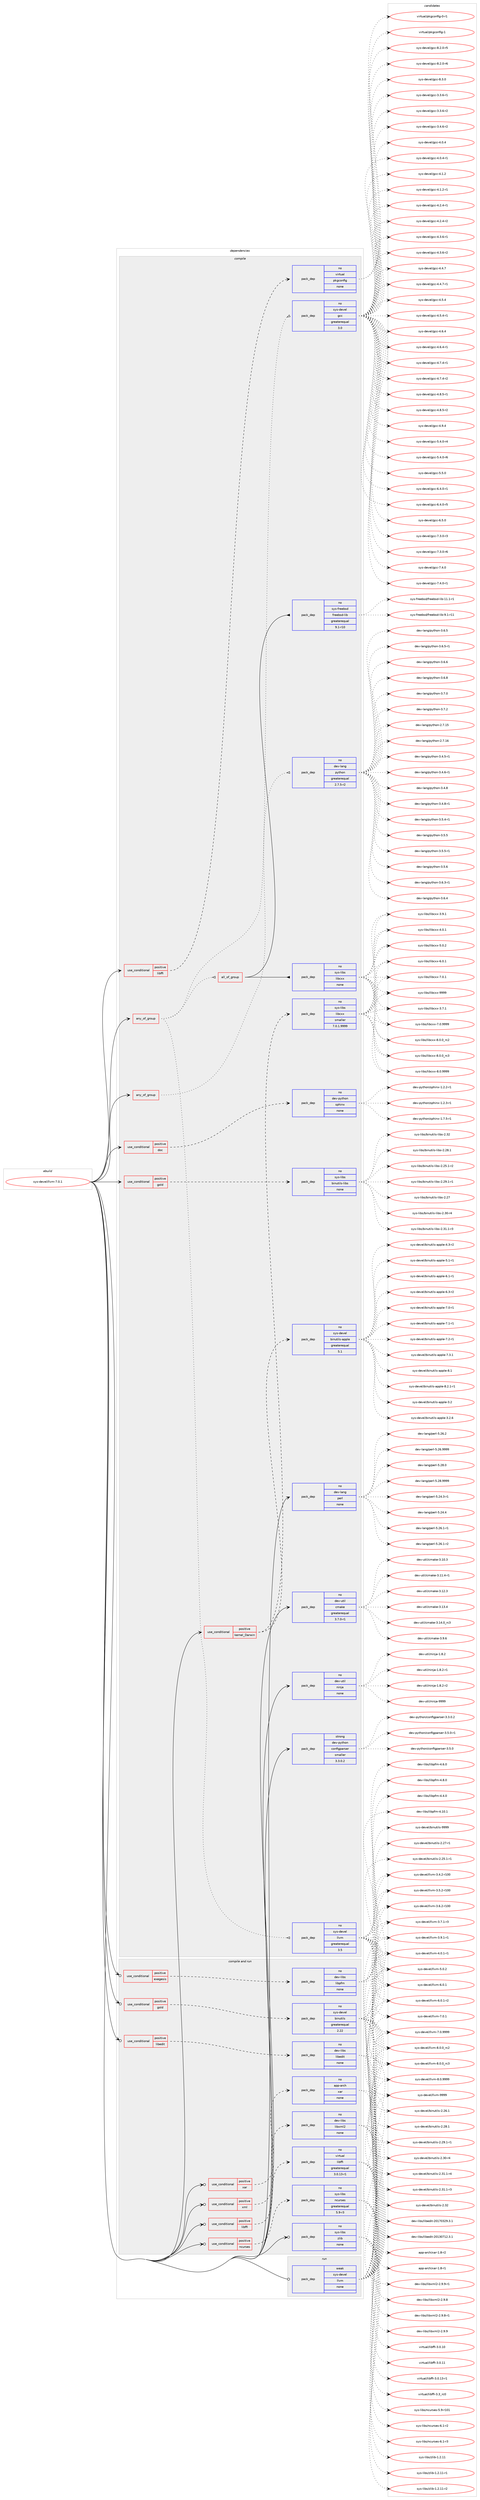 digraph prolog {

# *************
# Graph options
# *************

newrank=true;
concentrate=true;
compound=true;
graph [rankdir=LR,fontname=Helvetica,fontsize=10,ranksep=1.5];#, ranksep=2.5, nodesep=0.2];
edge  [arrowhead=vee];
node  [fontname=Helvetica,fontsize=10];

# **********
# The ebuild
# **********

subgraph cluster_leftcol {
color=gray;
rank=same;
label=<<i>ebuild</i>>;
id [label="sys-devel/llvm-7.0.1", color=red, width=4, href="../sys-devel/llvm-7.0.1.svg"];
}

# ****************
# The dependencies
# ****************

subgraph cluster_midcol {
color=gray;
label=<<i>dependencies</i>>;
subgraph cluster_compile {
fillcolor="#eeeeee";
style=filled;
label=<<i>compile</i>>;
subgraph any27460 {
dependency1729728 [label=<<TABLE BORDER="0" CELLBORDER="1" CELLSPACING="0" CELLPADDING="4"><TR><TD CELLPADDING="10">any_of_group</TD></TR></TABLE>>, shape=none, color=red];subgraph pack1241286 {
dependency1729729 [label=<<TABLE BORDER="0" CELLBORDER="1" CELLSPACING="0" CELLPADDING="4" WIDTH="220"><TR><TD ROWSPAN="6" CELLPADDING="30">pack_dep</TD></TR><TR><TD WIDTH="110">no</TD></TR><TR><TD>dev-lang</TD></TR><TR><TD>python</TD></TR><TR><TD>greaterequal</TD></TR><TR><TD>2.7.5-r2</TD></TR></TABLE>>, shape=none, color=blue];
}
dependency1729728:e -> dependency1729729:w [weight=20,style="dotted",arrowhead="oinv"];
}
id:e -> dependency1729728:w [weight=20,style="solid",arrowhead="vee"];
subgraph any27461 {
dependency1729730 [label=<<TABLE BORDER="0" CELLBORDER="1" CELLSPACING="0" CELLPADDING="4"><TR><TD CELLPADDING="10">any_of_group</TD></TR></TABLE>>, shape=none, color=red];subgraph pack1241287 {
dependency1729731 [label=<<TABLE BORDER="0" CELLBORDER="1" CELLSPACING="0" CELLPADDING="4" WIDTH="220"><TR><TD ROWSPAN="6" CELLPADDING="30">pack_dep</TD></TR><TR><TD WIDTH="110">no</TD></TR><TR><TD>sys-devel</TD></TR><TR><TD>gcc</TD></TR><TR><TD>greaterequal</TD></TR><TR><TD>3.0</TD></TR></TABLE>>, shape=none, color=blue];
}
dependency1729730:e -> dependency1729731:w [weight=20,style="dotted",arrowhead="oinv"];
subgraph pack1241288 {
dependency1729732 [label=<<TABLE BORDER="0" CELLBORDER="1" CELLSPACING="0" CELLPADDING="4" WIDTH="220"><TR><TD ROWSPAN="6" CELLPADDING="30">pack_dep</TD></TR><TR><TD WIDTH="110">no</TD></TR><TR><TD>sys-devel</TD></TR><TR><TD>llvm</TD></TR><TR><TD>greaterequal</TD></TR><TR><TD>3.5</TD></TR></TABLE>>, shape=none, color=blue];
}
dependency1729730:e -> dependency1729732:w [weight=20,style="dotted",arrowhead="oinv"];
subgraph all906 {
dependency1729733 [label=<<TABLE BORDER="0" CELLBORDER="1" CELLSPACING="0" CELLPADDING="4"><TR><TD CELLPADDING="10">all_of_group</TD></TR></TABLE>>, shape=none, color=red];subgraph pack1241289 {
dependency1729734 [label=<<TABLE BORDER="0" CELLBORDER="1" CELLSPACING="0" CELLPADDING="4" WIDTH="220"><TR><TD ROWSPAN="6" CELLPADDING="30">pack_dep</TD></TR><TR><TD WIDTH="110">no</TD></TR><TR><TD>sys-freebsd</TD></TR><TR><TD>freebsd-lib</TD></TR><TR><TD>greaterequal</TD></TR><TR><TD>9.1-r10</TD></TR></TABLE>>, shape=none, color=blue];
}
dependency1729733:e -> dependency1729734:w [weight=20,style="solid",arrowhead="inv"];
subgraph pack1241290 {
dependency1729735 [label=<<TABLE BORDER="0" CELLBORDER="1" CELLSPACING="0" CELLPADDING="4" WIDTH="220"><TR><TD ROWSPAN="6" CELLPADDING="30">pack_dep</TD></TR><TR><TD WIDTH="110">no</TD></TR><TR><TD>sys-libs</TD></TR><TR><TD>libcxx</TD></TR><TR><TD>none</TD></TR><TR><TD></TD></TR></TABLE>>, shape=none, color=blue];
}
dependency1729733:e -> dependency1729735:w [weight=20,style="solid",arrowhead="inv"];
}
dependency1729730:e -> dependency1729733:w [weight=20,style="dotted",arrowhead="oinv"];
}
id:e -> dependency1729730:w [weight=20,style="solid",arrowhead="vee"];
subgraph cond460079 {
dependency1729736 [label=<<TABLE BORDER="0" CELLBORDER="1" CELLSPACING="0" CELLPADDING="4"><TR><TD ROWSPAN="3" CELLPADDING="10">use_conditional</TD></TR><TR><TD>positive</TD></TR><TR><TD>doc</TD></TR></TABLE>>, shape=none, color=red];
subgraph pack1241291 {
dependency1729737 [label=<<TABLE BORDER="0" CELLBORDER="1" CELLSPACING="0" CELLPADDING="4" WIDTH="220"><TR><TD ROWSPAN="6" CELLPADDING="30">pack_dep</TD></TR><TR><TD WIDTH="110">no</TD></TR><TR><TD>dev-python</TD></TR><TR><TD>sphinx</TD></TR><TR><TD>none</TD></TR><TR><TD></TD></TR></TABLE>>, shape=none, color=blue];
}
dependency1729736:e -> dependency1729737:w [weight=20,style="dashed",arrowhead="vee"];
}
id:e -> dependency1729736:w [weight=20,style="solid",arrowhead="vee"];
subgraph cond460080 {
dependency1729738 [label=<<TABLE BORDER="0" CELLBORDER="1" CELLSPACING="0" CELLPADDING="4"><TR><TD ROWSPAN="3" CELLPADDING="10">use_conditional</TD></TR><TR><TD>positive</TD></TR><TR><TD>gold</TD></TR></TABLE>>, shape=none, color=red];
subgraph pack1241292 {
dependency1729739 [label=<<TABLE BORDER="0" CELLBORDER="1" CELLSPACING="0" CELLPADDING="4" WIDTH="220"><TR><TD ROWSPAN="6" CELLPADDING="30">pack_dep</TD></TR><TR><TD WIDTH="110">no</TD></TR><TR><TD>sys-libs</TD></TR><TR><TD>binutils-libs</TD></TR><TR><TD>none</TD></TR><TR><TD></TD></TR></TABLE>>, shape=none, color=blue];
}
dependency1729738:e -> dependency1729739:w [weight=20,style="dashed",arrowhead="vee"];
}
id:e -> dependency1729738:w [weight=20,style="solid",arrowhead="vee"];
subgraph cond460081 {
dependency1729740 [label=<<TABLE BORDER="0" CELLBORDER="1" CELLSPACING="0" CELLPADDING="4"><TR><TD ROWSPAN="3" CELLPADDING="10">use_conditional</TD></TR><TR><TD>positive</TD></TR><TR><TD>kernel_Darwin</TD></TR></TABLE>>, shape=none, color=red];
subgraph pack1241293 {
dependency1729741 [label=<<TABLE BORDER="0" CELLBORDER="1" CELLSPACING="0" CELLPADDING="4" WIDTH="220"><TR><TD ROWSPAN="6" CELLPADDING="30">pack_dep</TD></TR><TR><TD WIDTH="110">no</TD></TR><TR><TD>sys-libs</TD></TR><TR><TD>libcxx</TD></TR><TR><TD>smaller</TD></TR><TR><TD>7.0.1.9999</TD></TR></TABLE>>, shape=none, color=blue];
}
dependency1729740:e -> dependency1729741:w [weight=20,style="dashed",arrowhead="vee"];
subgraph pack1241294 {
dependency1729742 [label=<<TABLE BORDER="0" CELLBORDER="1" CELLSPACING="0" CELLPADDING="4" WIDTH="220"><TR><TD ROWSPAN="6" CELLPADDING="30">pack_dep</TD></TR><TR><TD WIDTH="110">no</TD></TR><TR><TD>sys-devel</TD></TR><TR><TD>binutils-apple</TD></TR><TR><TD>greaterequal</TD></TR><TR><TD>5.1</TD></TR></TABLE>>, shape=none, color=blue];
}
dependency1729740:e -> dependency1729742:w [weight=20,style="dashed",arrowhead="vee"];
}
id:e -> dependency1729740:w [weight=20,style="solid",arrowhead="vee"];
subgraph cond460082 {
dependency1729743 [label=<<TABLE BORDER="0" CELLBORDER="1" CELLSPACING="0" CELLPADDING="4"><TR><TD ROWSPAN="3" CELLPADDING="10">use_conditional</TD></TR><TR><TD>positive</TD></TR><TR><TD>libffi</TD></TR></TABLE>>, shape=none, color=red];
subgraph pack1241295 {
dependency1729744 [label=<<TABLE BORDER="0" CELLBORDER="1" CELLSPACING="0" CELLPADDING="4" WIDTH="220"><TR><TD ROWSPAN="6" CELLPADDING="30">pack_dep</TD></TR><TR><TD WIDTH="110">no</TD></TR><TR><TD>virtual</TD></TR><TR><TD>pkgconfig</TD></TR><TR><TD>none</TD></TR><TR><TD></TD></TR></TABLE>>, shape=none, color=blue];
}
dependency1729743:e -> dependency1729744:w [weight=20,style="dashed",arrowhead="vee"];
}
id:e -> dependency1729743:w [weight=20,style="solid",arrowhead="vee"];
subgraph pack1241296 {
dependency1729745 [label=<<TABLE BORDER="0" CELLBORDER="1" CELLSPACING="0" CELLPADDING="4" WIDTH="220"><TR><TD ROWSPAN="6" CELLPADDING="30">pack_dep</TD></TR><TR><TD WIDTH="110">no</TD></TR><TR><TD>dev-lang</TD></TR><TR><TD>perl</TD></TR><TR><TD>none</TD></TR><TR><TD></TD></TR></TABLE>>, shape=none, color=blue];
}
id:e -> dependency1729745:w [weight=20,style="solid",arrowhead="vee"];
subgraph pack1241297 {
dependency1729746 [label=<<TABLE BORDER="0" CELLBORDER="1" CELLSPACING="0" CELLPADDING="4" WIDTH="220"><TR><TD ROWSPAN="6" CELLPADDING="30">pack_dep</TD></TR><TR><TD WIDTH="110">no</TD></TR><TR><TD>dev-util</TD></TR><TR><TD>cmake</TD></TR><TR><TD>greaterequal</TD></TR><TR><TD>3.7.0-r1</TD></TR></TABLE>>, shape=none, color=blue];
}
id:e -> dependency1729746:w [weight=20,style="solid",arrowhead="vee"];
subgraph pack1241298 {
dependency1729747 [label=<<TABLE BORDER="0" CELLBORDER="1" CELLSPACING="0" CELLPADDING="4" WIDTH="220"><TR><TD ROWSPAN="6" CELLPADDING="30">pack_dep</TD></TR><TR><TD WIDTH="110">no</TD></TR><TR><TD>dev-util</TD></TR><TR><TD>ninja</TD></TR><TR><TD>none</TD></TR><TR><TD></TD></TR></TABLE>>, shape=none, color=blue];
}
id:e -> dependency1729747:w [weight=20,style="solid",arrowhead="vee"];
subgraph pack1241299 {
dependency1729748 [label=<<TABLE BORDER="0" CELLBORDER="1" CELLSPACING="0" CELLPADDING="4" WIDTH="220"><TR><TD ROWSPAN="6" CELLPADDING="30">pack_dep</TD></TR><TR><TD WIDTH="110">strong</TD></TR><TR><TD>dev-python</TD></TR><TR><TD>configparser</TD></TR><TR><TD>smaller</TD></TR><TR><TD>3.3.0.2</TD></TR></TABLE>>, shape=none, color=blue];
}
id:e -> dependency1729748:w [weight=20,style="solid",arrowhead="vee"];
}
subgraph cluster_compileandrun {
fillcolor="#eeeeee";
style=filled;
label=<<i>compile and run</i>>;
subgraph cond460083 {
dependency1729749 [label=<<TABLE BORDER="0" CELLBORDER="1" CELLSPACING="0" CELLPADDING="4"><TR><TD ROWSPAN="3" CELLPADDING="10">use_conditional</TD></TR><TR><TD>positive</TD></TR><TR><TD>exegesis</TD></TR></TABLE>>, shape=none, color=red];
subgraph pack1241300 {
dependency1729750 [label=<<TABLE BORDER="0" CELLBORDER="1" CELLSPACING="0" CELLPADDING="4" WIDTH="220"><TR><TD ROWSPAN="6" CELLPADDING="30">pack_dep</TD></TR><TR><TD WIDTH="110">no</TD></TR><TR><TD>dev-libs</TD></TR><TR><TD>libpfm</TD></TR><TR><TD>none</TD></TR><TR><TD></TD></TR></TABLE>>, shape=none, color=blue];
}
dependency1729749:e -> dependency1729750:w [weight=20,style="dashed",arrowhead="vee"];
}
id:e -> dependency1729749:w [weight=20,style="solid",arrowhead="odotvee"];
subgraph cond460084 {
dependency1729751 [label=<<TABLE BORDER="0" CELLBORDER="1" CELLSPACING="0" CELLPADDING="4"><TR><TD ROWSPAN="3" CELLPADDING="10">use_conditional</TD></TR><TR><TD>positive</TD></TR><TR><TD>gold</TD></TR></TABLE>>, shape=none, color=red];
subgraph pack1241301 {
dependency1729752 [label=<<TABLE BORDER="0" CELLBORDER="1" CELLSPACING="0" CELLPADDING="4" WIDTH="220"><TR><TD ROWSPAN="6" CELLPADDING="30">pack_dep</TD></TR><TR><TD WIDTH="110">no</TD></TR><TR><TD>sys-devel</TD></TR><TR><TD>binutils</TD></TR><TR><TD>greaterequal</TD></TR><TR><TD>2.22</TD></TR></TABLE>>, shape=none, color=blue];
}
dependency1729751:e -> dependency1729752:w [weight=20,style="dashed",arrowhead="vee"];
}
id:e -> dependency1729751:w [weight=20,style="solid",arrowhead="odotvee"];
subgraph cond460085 {
dependency1729753 [label=<<TABLE BORDER="0" CELLBORDER="1" CELLSPACING="0" CELLPADDING="4"><TR><TD ROWSPAN="3" CELLPADDING="10">use_conditional</TD></TR><TR><TD>positive</TD></TR><TR><TD>libedit</TD></TR></TABLE>>, shape=none, color=red];
subgraph pack1241302 {
dependency1729754 [label=<<TABLE BORDER="0" CELLBORDER="1" CELLSPACING="0" CELLPADDING="4" WIDTH="220"><TR><TD ROWSPAN="6" CELLPADDING="30">pack_dep</TD></TR><TR><TD WIDTH="110">no</TD></TR><TR><TD>dev-libs</TD></TR><TR><TD>libedit</TD></TR><TR><TD>none</TD></TR><TR><TD></TD></TR></TABLE>>, shape=none, color=blue];
}
dependency1729753:e -> dependency1729754:w [weight=20,style="dashed",arrowhead="vee"];
}
id:e -> dependency1729753:w [weight=20,style="solid",arrowhead="odotvee"];
subgraph cond460086 {
dependency1729755 [label=<<TABLE BORDER="0" CELLBORDER="1" CELLSPACING="0" CELLPADDING="4"><TR><TD ROWSPAN="3" CELLPADDING="10">use_conditional</TD></TR><TR><TD>positive</TD></TR><TR><TD>libffi</TD></TR></TABLE>>, shape=none, color=red];
subgraph pack1241303 {
dependency1729756 [label=<<TABLE BORDER="0" CELLBORDER="1" CELLSPACING="0" CELLPADDING="4" WIDTH="220"><TR><TD ROWSPAN="6" CELLPADDING="30">pack_dep</TD></TR><TR><TD WIDTH="110">no</TD></TR><TR><TD>virtual</TD></TR><TR><TD>libffi</TD></TR><TR><TD>greaterequal</TD></TR><TR><TD>3.0.13-r1</TD></TR></TABLE>>, shape=none, color=blue];
}
dependency1729755:e -> dependency1729756:w [weight=20,style="dashed",arrowhead="vee"];
}
id:e -> dependency1729755:w [weight=20,style="solid",arrowhead="odotvee"];
subgraph cond460087 {
dependency1729757 [label=<<TABLE BORDER="0" CELLBORDER="1" CELLSPACING="0" CELLPADDING="4"><TR><TD ROWSPAN="3" CELLPADDING="10">use_conditional</TD></TR><TR><TD>positive</TD></TR><TR><TD>ncurses</TD></TR></TABLE>>, shape=none, color=red];
subgraph pack1241304 {
dependency1729758 [label=<<TABLE BORDER="0" CELLBORDER="1" CELLSPACING="0" CELLPADDING="4" WIDTH="220"><TR><TD ROWSPAN="6" CELLPADDING="30">pack_dep</TD></TR><TR><TD WIDTH="110">no</TD></TR><TR><TD>sys-libs</TD></TR><TR><TD>ncurses</TD></TR><TR><TD>greaterequal</TD></TR><TR><TD>5.9-r3</TD></TR></TABLE>>, shape=none, color=blue];
}
dependency1729757:e -> dependency1729758:w [weight=20,style="dashed",arrowhead="vee"];
}
id:e -> dependency1729757:w [weight=20,style="solid",arrowhead="odotvee"];
subgraph cond460088 {
dependency1729759 [label=<<TABLE BORDER="0" CELLBORDER="1" CELLSPACING="0" CELLPADDING="4"><TR><TD ROWSPAN="3" CELLPADDING="10">use_conditional</TD></TR><TR><TD>positive</TD></TR><TR><TD>xar</TD></TR></TABLE>>, shape=none, color=red];
subgraph pack1241305 {
dependency1729760 [label=<<TABLE BORDER="0" CELLBORDER="1" CELLSPACING="0" CELLPADDING="4" WIDTH="220"><TR><TD ROWSPAN="6" CELLPADDING="30">pack_dep</TD></TR><TR><TD WIDTH="110">no</TD></TR><TR><TD>app-arch</TD></TR><TR><TD>xar</TD></TR><TR><TD>none</TD></TR><TR><TD></TD></TR></TABLE>>, shape=none, color=blue];
}
dependency1729759:e -> dependency1729760:w [weight=20,style="dashed",arrowhead="vee"];
}
id:e -> dependency1729759:w [weight=20,style="solid",arrowhead="odotvee"];
subgraph cond460089 {
dependency1729761 [label=<<TABLE BORDER="0" CELLBORDER="1" CELLSPACING="0" CELLPADDING="4"><TR><TD ROWSPAN="3" CELLPADDING="10">use_conditional</TD></TR><TR><TD>positive</TD></TR><TR><TD>xml</TD></TR></TABLE>>, shape=none, color=red];
subgraph pack1241306 {
dependency1729762 [label=<<TABLE BORDER="0" CELLBORDER="1" CELLSPACING="0" CELLPADDING="4" WIDTH="220"><TR><TD ROWSPAN="6" CELLPADDING="30">pack_dep</TD></TR><TR><TD WIDTH="110">no</TD></TR><TR><TD>dev-libs</TD></TR><TR><TD>libxml2</TD></TR><TR><TD>none</TD></TR><TR><TD></TD></TR></TABLE>>, shape=none, color=blue];
}
dependency1729761:e -> dependency1729762:w [weight=20,style="dashed",arrowhead="vee"];
}
id:e -> dependency1729761:w [weight=20,style="solid",arrowhead="odotvee"];
subgraph pack1241307 {
dependency1729763 [label=<<TABLE BORDER="0" CELLBORDER="1" CELLSPACING="0" CELLPADDING="4" WIDTH="220"><TR><TD ROWSPAN="6" CELLPADDING="30">pack_dep</TD></TR><TR><TD WIDTH="110">no</TD></TR><TR><TD>sys-libs</TD></TR><TR><TD>zlib</TD></TR><TR><TD>none</TD></TR><TR><TD></TD></TR></TABLE>>, shape=none, color=blue];
}
id:e -> dependency1729763:w [weight=20,style="solid",arrowhead="odotvee"];
}
subgraph cluster_run {
fillcolor="#eeeeee";
style=filled;
label=<<i>run</i>>;
subgraph pack1241308 {
dependency1729764 [label=<<TABLE BORDER="0" CELLBORDER="1" CELLSPACING="0" CELLPADDING="4" WIDTH="220"><TR><TD ROWSPAN="6" CELLPADDING="30">pack_dep</TD></TR><TR><TD WIDTH="110">weak</TD></TR><TR><TD>sys-devel</TD></TR><TR><TD>llvm</TD></TR><TR><TD>none</TD></TR><TR><TD></TD></TR></TABLE>>, shape=none, color=blue];
}
id:e -> dependency1729764:w [weight=20,style="solid",arrowhead="odot"];
}
}

# **************
# The candidates
# **************

subgraph cluster_choices {
rank=same;
color=gray;
label=<<i>candidates</i>>;

subgraph choice1241286 {
color=black;
nodesep=1;
choice10010111845108971101034711212111610411111045504655464953 [label="dev-lang/python-2.7.15", color=red, width=4,href="../dev-lang/python-2.7.15.svg"];
choice10010111845108971101034711212111610411111045504655464954 [label="dev-lang/python-2.7.16", color=red, width=4,href="../dev-lang/python-2.7.16.svg"];
choice1001011184510897110103471121211161041111104551465246534511449 [label="dev-lang/python-3.4.5-r1", color=red, width=4,href="../dev-lang/python-3.4.5-r1.svg"];
choice1001011184510897110103471121211161041111104551465246544511449 [label="dev-lang/python-3.4.6-r1", color=red, width=4,href="../dev-lang/python-3.4.6-r1.svg"];
choice100101118451089711010347112121116104111110455146524656 [label="dev-lang/python-3.4.8", color=red, width=4,href="../dev-lang/python-3.4.8.svg"];
choice1001011184510897110103471121211161041111104551465246564511449 [label="dev-lang/python-3.4.8-r1", color=red, width=4,href="../dev-lang/python-3.4.8-r1.svg"];
choice1001011184510897110103471121211161041111104551465346524511449 [label="dev-lang/python-3.5.4-r1", color=red, width=4,href="../dev-lang/python-3.5.4-r1.svg"];
choice100101118451089711010347112121116104111110455146534653 [label="dev-lang/python-3.5.5", color=red, width=4,href="../dev-lang/python-3.5.5.svg"];
choice1001011184510897110103471121211161041111104551465346534511449 [label="dev-lang/python-3.5.5-r1", color=red, width=4,href="../dev-lang/python-3.5.5-r1.svg"];
choice100101118451089711010347112121116104111110455146534654 [label="dev-lang/python-3.5.6", color=red, width=4,href="../dev-lang/python-3.5.6.svg"];
choice1001011184510897110103471121211161041111104551465446514511449 [label="dev-lang/python-3.6.3-r1", color=red, width=4,href="../dev-lang/python-3.6.3-r1.svg"];
choice100101118451089711010347112121116104111110455146544652 [label="dev-lang/python-3.6.4", color=red, width=4,href="../dev-lang/python-3.6.4.svg"];
choice100101118451089711010347112121116104111110455146544653 [label="dev-lang/python-3.6.5", color=red, width=4,href="../dev-lang/python-3.6.5.svg"];
choice1001011184510897110103471121211161041111104551465446534511449 [label="dev-lang/python-3.6.5-r1", color=red, width=4,href="../dev-lang/python-3.6.5-r1.svg"];
choice100101118451089711010347112121116104111110455146544654 [label="dev-lang/python-3.6.6", color=red, width=4,href="../dev-lang/python-3.6.6.svg"];
choice100101118451089711010347112121116104111110455146544656 [label="dev-lang/python-3.6.8", color=red, width=4,href="../dev-lang/python-3.6.8.svg"];
choice100101118451089711010347112121116104111110455146554648 [label="dev-lang/python-3.7.0", color=red, width=4,href="../dev-lang/python-3.7.0.svg"];
choice100101118451089711010347112121116104111110455146554650 [label="dev-lang/python-3.7.2", color=red, width=4,href="../dev-lang/python-3.7.2.svg"];
dependency1729729:e -> choice10010111845108971101034711212111610411111045504655464953:w [style=dotted,weight="100"];
dependency1729729:e -> choice10010111845108971101034711212111610411111045504655464954:w [style=dotted,weight="100"];
dependency1729729:e -> choice1001011184510897110103471121211161041111104551465246534511449:w [style=dotted,weight="100"];
dependency1729729:e -> choice1001011184510897110103471121211161041111104551465246544511449:w [style=dotted,weight="100"];
dependency1729729:e -> choice100101118451089711010347112121116104111110455146524656:w [style=dotted,weight="100"];
dependency1729729:e -> choice1001011184510897110103471121211161041111104551465246564511449:w [style=dotted,weight="100"];
dependency1729729:e -> choice1001011184510897110103471121211161041111104551465346524511449:w [style=dotted,weight="100"];
dependency1729729:e -> choice100101118451089711010347112121116104111110455146534653:w [style=dotted,weight="100"];
dependency1729729:e -> choice1001011184510897110103471121211161041111104551465346534511449:w [style=dotted,weight="100"];
dependency1729729:e -> choice100101118451089711010347112121116104111110455146534654:w [style=dotted,weight="100"];
dependency1729729:e -> choice1001011184510897110103471121211161041111104551465446514511449:w [style=dotted,weight="100"];
dependency1729729:e -> choice100101118451089711010347112121116104111110455146544652:w [style=dotted,weight="100"];
dependency1729729:e -> choice100101118451089711010347112121116104111110455146544653:w [style=dotted,weight="100"];
dependency1729729:e -> choice1001011184510897110103471121211161041111104551465446534511449:w [style=dotted,weight="100"];
dependency1729729:e -> choice100101118451089711010347112121116104111110455146544654:w [style=dotted,weight="100"];
dependency1729729:e -> choice100101118451089711010347112121116104111110455146544656:w [style=dotted,weight="100"];
dependency1729729:e -> choice100101118451089711010347112121116104111110455146554648:w [style=dotted,weight="100"];
dependency1729729:e -> choice100101118451089711010347112121116104111110455146554650:w [style=dotted,weight="100"];
}
subgraph choice1241287 {
color=black;
nodesep=1;
choice115121115451001011181011084710399994551465146544511449 [label="sys-devel/gcc-3.3.6-r1", color=red, width=4,href="../sys-devel/gcc-3.3.6-r1.svg"];
choice115121115451001011181011084710399994551465146544511450 [label="sys-devel/gcc-3.3.6-r2", color=red, width=4,href="../sys-devel/gcc-3.3.6-r2.svg"];
choice115121115451001011181011084710399994551465246544511450 [label="sys-devel/gcc-3.4.6-r2", color=red, width=4,href="../sys-devel/gcc-3.4.6-r2.svg"];
choice11512111545100101118101108471039999455246484652 [label="sys-devel/gcc-4.0.4", color=red, width=4,href="../sys-devel/gcc-4.0.4.svg"];
choice115121115451001011181011084710399994552464846524511449 [label="sys-devel/gcc-4.0.4-r1", color=red, width=4,href="../sys-devel/gcc-4.0.4-r1.svg"];
choice11512111545100101118101108471039999455246494650 [label="sys-devel/gcc-4.1.2", color=red, width=4,href="../sys-devel/gcc-4.1.2.svg"];
choice115121115451001011181011084710399994552464946504511449 [label="sys-devel/gcc-4.1.2-r1", color=red, width=4,href="../sys-devel/gcc-4.1.2-r1.svg"];
choice115121115451001011181011084710399994552465046524511449 [label="sys-devel/gcc-4.2.4-r1", color=red, width=4,href="../sys-devel/gcc-4.2.4-r1.svg"];
choice115121115451001011181011084710399994552465046524511450 [label="sys-devel/gcc-4.2.4-r2", color=red, width=4,href="../sys-devel/gcc-4.2.4-r2.svg"];
choice115121115451001011181011084710399994552465146544511449 [label="sys-devel/gcc-4.3.6-r1", color=red, width=4,href="../sys-devel/gcc-4.3.6-r1.svg"];
choice115121115451001011181011084710399994552465146544511450 [label="sys-devel/gcc-4.3.6-r2", color=red, width=4,href="../sys-devel/gcc-4.3.6-r2.svg"];
choice11512111545100101118101108471039999455246524655 [label="sys-devel/gcc-4.4.7", color=red, width=4,href="../sys-devel/gcc-4.4.7.svg"];
choice115121115451001011181011084710399994552465246554511449 [label="sys-devel/gcc-4.4.7-r1", color=red, width=4,href="../sys-devel/gcc-4.4.7-r1.svg"];
choice11512111545100101118101108471039999455246534652 [label="sys-devel/gcc-4.5.4", color=red, width=4,href="../sys-devel/gcc-4.5.4.svg"];
choice115121115451001011181011084710399994552465346524511449 [label="sys-devel/gcc-4.5.4-r1", color=red, width=4,href="../sys-devel/gcc-4.5.4-r1.svg"];
choice11512111545100101118101108471039999455246544652 [label="sys-devel/gcc-4.6.4", color=red, width=4,href="../sys-devel/gcc-4.6.4.svg"];
choice115121115451001011181011084710399994552465446524511449 [label="sys-devel/gcc-4.6.4-r1", color=red, width=4,href="../sys-devel/gcc-4.6.4-r1.svg"];
choice115121115451001011181011084710399994552465546524511449 [label="sys-devel/gcc-4.7.4-r1", color=red, width=4,href="../sys-devel/gcc-4.7.4-r1.svg"];
choice115121115451001011181011084710399994552465546524511450 [label="sys-devel/gcc-4.7.4-r2", color=red, width=4,href="../sys-devel/gcc-4.7.4-r2.svg"];
choice115121115451001011181011084710399994552465646534511449 [label="sys-devel/gcc-4.8.5-r1", color=red, width=4,href="../sys-devel/gcc-4.8.5-r1.svg"];
choice115121115451001011181011084710399994552465646534511450 [label="sys-devel/gcc-4.8.5-r2", color=red, width=4,href="../sys-devel/gcc-4.8.5-r2.svg"];
choice11512111545100101118101108471039999455246574652 [label="sys-devel/gcc-4.9.4", color=red, width=4,href="../sys-devel/gcc-4.9.4.svg"];
choice115121115451001011181011084710399994553465246484511452 [label="sys-devel/gcc-5.4.0-r4", color=red, width=4,href="../sys-devel/gcc-5.4.0-r4.svg"];
choice115121115451001011181011084710399994553465246484511454 [label="sys-devel/gcc-5.4.0-r6", color=red, width=4,href="../sys-devel/gcc-5.4.0-r6.svg"];
choice11512111545100101118101108471039999455346534648 [label="sys-devel/gcc-5.5.0", color=red, width=4,href="../sys-devel/gcc-5.5.0.svg"];
choice115121115451001011181011084710399994554465246484511449 [label="sys-devel/gcc-6.4.0-r1", color=red, width=4,href="../sys-devel/gcc-6.4.0-r1.svg"];
choice115121115451001011181011084710399994554465246484511453 [label="sys-devel/gcc-6.4.0-r5", color=red, width=4,href="../sys-devel/gcc-6.4.0-r5.svg"];
choice11512111545100101118101108471039999455446534648 [label="sys-devel/gcc-6.5.0", color=red, width=4,href="../sys-devel/gcc-6.5.0.svg"];
choice115121115451001011181011084710399994555465146484511451 [label="sys-devel/gcc-7.3.0-r3", color=red, width=4,href="../sys-devel/gcc-7.3.0-r3.svg"];
choice115121115451001011181011084710399994555465146484511454 [label="sys-devel/gcc-7.3.0-r6", color=red, width=4,href="../sys-devel/gcc-7.3.0-r6.svg"];
choice11512111545100101118101108471039999455546524648 [label="sys-devel/gcc-7.4.0", color=red, width=4,href="../sys-devel/gcc-7.4.0.svg"];
choice115121115451001011181011084710399994555465246484511449 [label="sys-devel/gcc-7.4.0-r1", color=red, width=4,href="../sys-devel/gcc-7.4.0-r1.svg"];
choice115121115451001011181011084710399994556465046484511453 [label="sys-devel/gcc-8.2.0-r5", color=red, width=4,href="../sys-devel/gcc-8.2.0-r5.svg"];
choice115121115451001011181011084710399994556465046484511454 [label="sys-devel/gcc-8.2.0-r6", color=red, width=4,href="../sys-devel/gcc-8.2.0-r6.svg"];
choice11512111545100101118101108471039999455646514648 [label="sys-devel/gcc-8.3.0", color=red, width=4,href="../sys-devel/gcc-8.3.0.svg"];
dependency1729731:e -> choice115121115451001011181011084710399994551465146544511449:w [style=dotted,weight="100"];
dependency1729731:e -> choice115121115451001011181011084710399994551465146544511450:w [style=dotted,weight="100"];
dependency1729731:e -> choice115121115451001011181011084710399994551465246544511450:w [style=dotted,weight="100"];
dependency1729731:e -> choice11512111545100101118101108471039999455246484652:w [style=dotted,weight="100"];
dependency1729731:e -> choice115121115451001011181011084710399994552464846524511449:w [style=dotted,weight="100"];
dependency1729731:e -> choice11512111545100101118101108471039999455246494650:w [style=dotted,weight="100"];
dependency1729731:e -> choice115121115451001011181011084710399994552464946504511449:w [style=dotted,weight="100"];
dependency1729731:e -> choice115121115451001011181011084710399994552465046524511449:w [style=dotted,weight="100"];
dependency1729731:e -> choice115121115451001011181011084710399994552465046524511450:w [style=dotted,weight="100"];
dependency1729731:e -> choice115121115451001011181011084710399994552465146544511449:w [style=dotted,weight="100"];
dependency1729731:e -> choice115121115451001011181011084710399994552465146544511450:w [style=dotted,weight="100"];
dependency1729731:e -> choice11512111545100101118101108471039999455246524655:w [style=dotted,weight="100"];
dependency1729731:e -> choice115121115451001011181011084710399994552465246554511449:w [style=dotted,weight="100"];
dependency1729731:e -> choice11512111545100101118101108471039999455246534652:w [style=dotted,weight="100"];
dependency1729731:e -> choice115121115451001011181011084710399994552465346524511449:w [style=dotted,weight="100"];
dependency1729731:e -> choice11512111545100101118101108471039999455246544652:w [style=dotted,weight="100"];
dependency1729731:e -> choice115121115451001011181011084710399994552465446524511449:w [style=dotted,weight="100"];
dependency1729731:e -> choice115121115451001011181011084710399994552465546524511449:w [style=dotted,weight="100"];
dependency1729731:e -> choice115121115451001011181011084710399994552465546524511450:w [style=dotted,weight="100"];
dependency1729731:e -> choice115121115451001011181011084710399994552465646534511449:w [style=dotted,weight="100"];
dependency1729731:e -> choice115121115451001011181011084710399994552465646534511450:w [style=dotted,weight="100"];
dependency1729731:e -> choice11512111545100101118101108471039999455246574652:w [style=dotted,weight="100"];
dependency1729731:e -> choice115121115451001011181011084710399994553465246484511452:w [style=dotted,weight="100"];
dependency1729731:e -> choice115121115451001011181011084710399994553465246484511454:w [style=dotted,weight="100"];
dependency1729731:e -> choice11512111545100101118101108471039999455346534648:w [style=dotted,weight="100"];
dependency1729731:e -> choice115121115451001011181011084710399994554465246484511449:w [style=dotted,weight="100"];
dependency1729731:e -> choice115121115451001011181011084710399994554465246484511453:w [style=dotted,weight="100"];
dependency1729731:e -> choice11512111545100101118101108471039999455446534648:w [style=dotted,weight="100"];
dependency1729731:e -> choice115121115451001011181011084710399994555465146484511451:w [style=dotted,weight="100"];
dependency1729731:e -> choice115121115451001011181011084710399994555465146484511454:w [style=dotted,weight="100"];
dependency1729731:e -> choice11512111545100101118101108471039999455546524648:w [style=dotted,weight="100"];
dependency1729731:e -> choice115121115451001011181011084710399994555465246484511449:w [style=dotted,weight="100"];
dependency1729731:e -> choice115121115451001011181011084710399994556465046484511453:w [style=dotted,weight="100"];
dependency1729731:e -> choice115121115451001011181011084710399994556465046484511454:w [style=dotted,weight="100"];
dependency1729731:e -> choice11512111545100101118101108471039999455646514648:w [style=dotted,weight="100"];
}
subgraph choice1241288 {
color=black;
nodesep=1;
choice115121115451001011181011084710810811810945514652465045114494848 [label="sys-devel/llvm-3.4.2-r100", color=red, width=4,href="../sys-devel/llvm-3.4.2-r100.svg"];
choice115121115451001011181011084710810811810945514653465045114494848 [label="sys-devel/llvm-3.5.2-r100", color=red, width=4,href="../sys-devel/llvm-3.5.2-r100.svg"];
choice115121115451001011181011084710810811810945514654465045114494848 [label="sys-devel/llvm-3.6.2-r100", color=red, width=4,href="../sys-devel/llvm-3.6.2-r100.svg"];
choice11512111545100101118101108471081081181094551465546494511451 [label="sys-devel/llvm-3.7.1-r3", color=red, width=4,href="../sys-devel/llvm-3.7.1-r3.svg"];
choice11512111545100101118101108471081081181094551465746494511449 [label="sys-devel/llvm-3.9.1-r1", color=red, width=4,href="../sys-devel/llvm-3.9.1-r1.svg"];
choice11512111545100101118101108471081081181094552464846494511449 [label="sys-devel/llvm-4.0.1-r1", color=red, width=4,href="../sys-devel/llvm-4.0.1-r1.svg"];
choice1151211154510010111810110847108108118109455346484650 [label="sys-devel/llvm-5.0.2", color=red, width=4,href="../sys-devel/llvm-5.0.2.svg"];
choice1151211154510010111810110847108108118109455446484649 [label="sys-devel/llvm-6.0.1", color=red, width=4,href="../sys-devel/llvm-6.0.1.svg"];
choice11512111545100101118101108471081081181094554464846494511450 [label="sys-devel/llvm-6.0.1-r2", color=red, width=4,href="../sys-devel/llvm-6.0.1-r2.svg"];
choice1151211154510010111810110847108108118109455546484649 [label="sys-devel/llvm-7.0.1", color=red, width=4,href="../sys-devel/llvm-7.0.1.svg"];
choice1151211154510010111810110847108108118109455546484657575757 [label="sys-devel/llvm-7.0.9999", color=red, width=4,href="../sys-devel/llvm-7.0.9999.svg"];
choice1151211154510010111810110847108108118109455646484648951149950 [label="sys-devel/llvm-8.0.0_rc2", color=red, width=4,href="../sys-devel/llvm-8.0.0_rc2.svg"];
choice1151211154510010111810110847108108118109455646484648951149951 [label="sys-devel/llvm-8.0.0_rc3", color=red, width=4,href="../sys-devel/llvm-8.0.0_rc3.svg"];
choice1151211154510010111810110847108108118109455646484657575757 [label="sys-devel/llvm-8.0.9999", color=red, width=4,href="../sys-devel/llvm-8.0.9999.svg"];
choice11512111545100101118101108471081081181094557575757 [label="sys-devel/llvm-9999", color=red, width=4,href="../sys-devel/llvm-9999.svg"];
dependency1729732:e -> choice115121115451001011181011084710810811810945514652465045114494848:w [style=dotted,weight="100"];
dependency1729732:e -> choice115121115451001011181011084710810811810945514653465045114494848:w [style=dotted,weight="100"];
dependency1729732:e -> choice115121115451001011181011084710810811810945514654465045114494848:w [style=dotted,weight="100"];
dependency1729732:e -> choice11512111545100101118101108471081081181094551465546494511451:w [style=dotted,weight="100"];
dependency1729732:e -> choice11512111545100101118101108471081081181094551465746494511449:w [style=dotted,weight="100"];
dependency1729732:e -> choice11512111545100101118101108471081081181094552464846494511449:w [style=dotted,weight="100"];
dependency1729732:e -> choice1151211154510010111810110847108108118109455346484650:w [style=dotted,weight="100"];
dependency1729732:e -> choice1151211154510010111810110847108108118109455446484649:w [style=dotted,weight="100"];
dependency1729732:e -> choice11512111545100101118101108471081081181094554464846494511450:w [style=dotted,weight="100"];
dependency1729732:e -> choice1151211154510010111810110847108108118109455546484649:w [style=dotted,weight="100"];
dependency1729732:e -> choice1151211154510010111810110847108108118109455546484657575757:w [style=dotted,weight="100"];
dependency1729732:e -> choice1151211154510010111810110847108108118109455646484648951149950:w [style=dotted,weight="100"];
dependency1729732:e -> choice1151211154510010111810110847108108118109455646484648951149951:w [style=dotted,weight="100"];
dependency1729732:e -> choice1151211154510010111810110847108108118109455646484657575757:w [style=dotted,weight="100"];
dependency1729732:e -> choice11512111545100101118101108471081081181094557575757:w [style=dotted,weight="100"];
}
subgraph choice1241289 {
color=black;
nodesep=1;
choice11512111545102114101101981151004710211410110198115100451081059845494946494511449 [label="sys-freebsd/freebsd-lib-11.1-r1", color=red, width=4,href="../sys-freebsd/freebsd-lib-11.1-r1.svg"];
choice11512111545102114101101981151004710211410110198115100451081059845574649451144949 [label="sys-freebsd/freebsd-lib-9.1-r11", color=red, width=4,href="../sys-freebsd/freebsd-lib-9.1-r11.svg"];
dependency1729734:e -> choice11512111545102114101101981151004710211410110198115100451081059845494946494511449:w [style=dotted,weight="100"];
dependency1729734:e -> choice11512111545102114101101981151004710211410110198115100451081059845574649451144949:w [style=dotted,weight="100"];
}
subgraph choice1241290 {
color=black;
nodesep=1;
choice1151211154510810598115471081059899120120455146554649 [label="sys-libs/libcxx-3.7.1", color=red, width=4,href="../sys-libs/libcxx-3.7.1.svg"];
choice1151211154510810598115471081059899120120455146574649 [label="sys-libs/libcxx-3.9.1", color=red, width=4,href="../sys-libs/libcxx-3.9.1.svg"];
choice1151211154510810598115471081059899120120455246484649 [label="sys-libs/libcxx-4.0.1", color=red, width=4,href="../sys-libs/libcxx-4.0.1.svg"];
choice1151211154510810598115471081059899120120455346484650 [label="sys-libs/libcxx-5.0.2", color=red, width=4,href="../sys-libs/libcxx-5.0.2.svg"];
choice1151211154510810598115471081059899120120455446484649 [label="sys-libs/libcxx-6.0.1", color=red, width=4,href="../sys-libs/libcxx-6.0.1.svg"];
choice1151211154510810598115471081059899120120455546484649 [label="sys-libs/libcxx-7.0.1", color=red, width=4,href="../sys-libs/libcxx-7.0.1.svg"];
choice1151211154510810598115471081059899120120455546484657575757 [label="sys-libs/libcxx-7.0.9999", color=red, width=4,href="../sys-libs/libcxx-7.0.9999.svg"];
choice1151211154510810598115471081059899120120455646484648951149950 [label="sys-libs/libcxx-8.0.0_rc2", color=red, width=4,href="../sys-libs/libcxx-8.0.0_rc2.svg"];
choice1151211154510810598115471081059899120120455646484648951149951 [label="sys-libs/libcxx-8.0.0_rc3", color=red, width=4,href="../sys-libs/libcxx-8.0.0_rc3.svg"];
choice1151211154510810598115471081059899120120455646484657575757 [label="sys-libs/libcxx-8.0.9999", color=red, width=4,href="../sys-libs/libcxx-8.0.9999.svg"];
choice11512111545108105981154710810598991201204557575757 [label="sys-libs/libcxx-9999", color=red, width=4,href="../sys-libs/libcxx-9999.svg"];
dependency1729735:e -> choice1151211154510810598115471081059899120120455146554649:w [style=dotted,weight="100"];
dependency1729735:e -> choice1151211154510810598115471081059899120120455146574649:w [style=dotted,weight="100"];
dependency1729735:e -> choice1151211154510810598115471081059899120120455246484649:w [style=dotted,weight="100"];
dependency1729735:e -> choice1151211154510810598115471081059899120120455346484650:w [style=dotted,weight="100"];
dependency1729735:e -> choice1151211154510810598115471081059899120120455446484649:w [style=dotted,weight="100"];
dependency1729735:e -> choice1151211154510810598115471081059899120120455546484649:w [style=dotted,weight="100"];
dependency1729735:e -> choice1151211154510810598115471081059899120120455546484657575757:w [style=dotted,weight="100"];
dependency1729735:e -> choice1151211154510810598115471081059899120120455646484648951149950:w [style=dotted,weight="100"];
dependency1729735:e -> choice1151211154510810598115471081059899120120455646484648951149951:w [style=dotted,weight="100"];
dependency1729735:e -> choice1151211154510810598115471081059899120120455646484657575757:w [style=dotted,weight="100"];
dependency1729735:e -> choice11512111545108105981154710810598991201204557575757:w [style=dotted,weight="100"];
}
subgraph choice1241291 {
color=black;
nodesep=1;
choice10010111845112121116104111110471151121041051101204549465046504511449 [label="dev-python/sphinx-1.2.2-r1", color=red, width=4,href="../dev-python/sphinx-1.2.2-r1.svg"];
choice10010111845112121116104111110471151121041051101204549465046514511449 [label="dev-python/sphinx-1.2.3-r1", color=red, width=4,href="../dev-python/sphinx-1.2.3-r1.svg"];
choice10010111845112121116104111110471151121041051101204549465546534511449 [label="dev-python/sphinx-1.7.5-r1", color=red, width=4,href="../dev-python/sphinx-1.7.5-r1.svg"];
dependency1729737:e -> choice10010111845112121116104111110471151121041051101204549465046504511449:w [style=dotted,weight="100"];
dependency1729737:e -> choice10010111845112121116104111110471151121041051101204549465046514511449:w [style=dotted,weight="100"];
dependency1729737:e -> choice10010111845112121116104111110471151121041051101204549465546534511449:w [style=dotted,weight="100"];
}
subgraph choice1241292 {
color=black;
nodesep=1;
choice115121115451081059811547981051101171161051081154510810598115455046505346494511450 [label="sys-libs/binutils-libs-2.25.1-r2", color=red, width=4,href="../sys-libs/binutils-libs-2.25.1-r2.svg"];
choice1151211154510810598115479810511011711610510811545108105981154550465055 [label="sys-libs/binutils-libs-2.27", color=red, width=4,href="../sys-libs/binutils-libs-2.27.svg"];
choice11512111545108105981154798105110117116105108115451081059811545504650564649 [label="sys-libs/binutils-libs-2.28.1", color=red, width=4,href="../sys-libs/binutils-libs-2.28.1.svg"];
choice115121115451081059811547981051101171161051081154510810598115455046505746494511449 [label="sys-libs/binutils-libs-2.29.1-r1", color=red, width=4,href="../sys-libs/binutils-libs-2.29.1-r1.svg"];
choice11512111545108105981154798105110117116105108115451081059811545504651484511452 [label="sys-libs/binutils-libs-2.30-r4", color=red, width=4,href="../sys-libs/binutils-libs-2.30-r4.svg"];
choice115121115451081059811547981051101171161051081154510810598115455046514946494511451 [label="sys-libs/binutils-libs-2.31.1-r3", color=red, width=4,href="../sys-libs/binutils-libs-2.31.1-r3.svg"];
choice1151211154510810598115479810511011711610510811545108105981154550465150 [label="sys-libs/binutils-libs-2.32", color=red, width=4,href="../sys-libs/binutils-libs-2.32.svg"];
dependency1729739:e -> choice115121115451081059811547981051101171161051081154510810598115455046505346494511450:w [style=dotted,weight="100"];
dependency1729739:e -> choice1151211154510810598115479810511011711610510811545108105981154550465055:w [style=dotted,weight="100"];
dependency1729739:e -> choice11512111545108105981154798105110117116105108115451081059811545504650564649:w [style=dotted,weight="100"];
dependency1729739:e -> choice115121115451081059811547981051101171161051081154510810598115455046505746494511449:w [style=dotted,weight="100"];
dependency1729739:e -> choice11512111545108105981154798105110117116105108115451081059811545504651484511452:w [style=dotted,weight="100"];
dependency1729739:e -> choice115121115451081059811547981051101171161051081154510810598115455046514946494511451:w [style=dotted,weight="100"];
dependency1729739:e -> choice1151211154510810598115479810511011711610510811545108105981154550465150:w [style=dotted,weight="100"];
}
subgraph choice1241293 {
color=black;
nodesep=1;
choice1151211154510810598115471081059899120120455146554649 [label="sys-libs/libcxx-3.7.1", color=red, width=4,href="../sys-libs/libcxx-3.7.1.svg"];
choice1151211154510810598115471081059899120120455146574649 [label="sys-libs/libcxx-3.9.1", color=red, width=4,href="../sys-libs/libcxx-3.9.1.svg"];
choice1151211154510810598115471081059899120120455246484649 [label="sys-libs/libcxx-4.0.1", color=red, width=4,href="../sys-libs/libcxx-4.0.1.svg"];
choice1151211154510810598115471081059899120120455346484650 [label="sys-libs/libcxx-5.0.2", color=red, width=4,href="../sys-libs/libcxx-5.0.2.svg"];
choice1151211154510810598115471081059899120120455446484649 [label="sys-libs/libcxx-6.0.1", color=red, width=4,href="../sys-libs/libcxx-6.0.1.svg"];
choice1151211154510810598115471081059899120120455546484649 [label="sys-libs/libcxx-7.0.1", color=red, width=4,href="../sys-libs/libcxx-7.0.1.svg"];
choice1151211154510810598115471081059899120120455546484657575757 [label="sys-libs/libcxx-7.0.9999", color=red, width=4,href="../sys-libs/libcxx-7.0.9999.svg"];
choice1151211154510810598115471081059899120120455646484648951149950 [label="sys-libs/libcxx-8.0.0_rc2", color=red, width=4,href="../sys-libs/libcxx-8.0.0_rc2.svg"];
choice1151211154510810598115471081059899120120455646484648951149951 [label="sys-libs/libcxx-8.0.0_rc3", color=red, width=4,href="../sys-libs/libcxx-8.0.0_rc3.svg"];
choice1151211154510810598115471081059899120120455646484657575757 [label="sys-libs/libcxx-8.0.9999", color=red, width=4,href="../sys-libs/libcxx-8.0.9999.svg"];
choice11512111545108105981154710810598991201204557575757 [label="sys-libs/libcxx-9999", color=red, width=4,href="../sys-libs/libcxx-9999.svg"];
dependency1729741:e -> choice1151211154510810598115471081059899120120455146554649:w [style=dotted,weight="100"];
dependency1729741:e -> choice1151211154510810598115471081059899120120455146574649:w [style=dotted,weight="100"];
dependency1729741:e -> choice1151211154510810598115471081059899120120455246484649:w [style=dotted,weight="100"];
dependency1729741:e -> choice1151211154510810598115471081059899120120455346484650:w [style=dotted,weight="100"];
dependency1729741:e -> choice1151211154510810598115471081059899120120455446484649:w [style=dotted,weight="100"];
dependency1729741:e -> choice1151211154510810598115471081059899120120455546484649:w [style=dotted,weight="100"];
dependency1729741:e -> choice1151211154510810598115471081059899120120455546484657575757:w [style=dotted,weight="100"];
dependency1729741:e -> choice1151211154510810598115471081059899120120455646484648951149950:w [style=dotted,weight="100"];
dependency1729741:e -> choice1151211154510810598115471081059899120120455646484648951149951:w [style=dotted,weight="100"];
dependency1729741:e -> choice1151211154510810598115471081059899120120455646484657575757:w [style=dotted,weight="100"];
dependency1729741:e -> choice11512111545108105981154710810598991201204557575757:w [style=dotted,weight="100"];
}
subgraph choice1241294 {
color=black;
nodesep=1;
choice115121115451001011181011084798105110117116105108115459711211210810145514650 [label="sys-devel/binutils-apple-3.2", color=red, width=4,href="../sys-devel/binutils-apple-3.2.svg"];
choice1151211154510010111810110847981051101171161051081154597112112108101455146504654 [label="sys-devel/binutils-apple-3.2.6", color=red, width=4,href="../sys-devel/binutils-apple-3.2.6.svg"];
choice1151211154510010111810110847981051101171161051081154597112112108101455246514511450 [label="sys-devel/binutils-apple-4.3-r2", color=red, width=4,href="../sys-devel/binutils-apple-4.3-r2.svg"];
choice1151211154510010111810110847981051101171161051081154597112112108101455346494511449 [label="sys-devel/binutils-apple-5.1-r1", color=red, width=4,href="../sys-devel/binutils-apple-5.1-r1.svg"];
choice1151211154510010111810110847981051101171161051081154597112112108101455446494511449 [label="sys-devel/binutils-apple-6.1-r1", color=red, width=4,href="../sys-devel/binutils-apple-6.1-r1.svg"];
choice1151211154510010111810110847981051101171161051081154597112112108101455446514511450 [label="sys-devel/binutils-apple-6.3-r2", color=red, width=4,href="../sys-devel/binutils-apple-6.3-r2.svg"];
choice1151211154510010111810110847981051101171161051081154597112112108101455546484511449 [label="sys-devel/binutils-apple-7.0-r1", color=red, width=4,href="../sys-devel/binutils-apple-7.0-r1.svg"];
choice1151211154510010111810110847981051101171161051081154597112112108101455546494511449 [label="sys-devel/binutils-apple-7.1-r1", color=red, width=4,href="../sys-devel/binutils-apple-7.1-r1.svg"];
choice1151211154510010111810110847981051101171161051081154597112112108101455546504511449 [label="sys-devel/binutils-apple-7.2-r1", color=red, width=4,href="../sys-devel/binutils-apple-7.2-r1.svg"];
choice1151211154510010111810110847981051101171161051081154597112112108101455546514649 [label="sys-devel/binutils-apple-7.3.1", color=red, width=4,href="../sys-devel/binutils-apple-7.3.1.svg"];
choice115121115451001011181011084798105110117116105108115459711211210810145564649 [label="sys-devel/binutils-apple-8.1", color=red, width=4,href="../sys-devel/binutils-apple-8.1.svg"];
choice11512111545100101118101108479810511011711610510811545971121121081014556465046494511449 [label="sys-devel/binutils-apple-8.2.1-r1", color=red, width=4,href="../sys-devel/binutils-apple-8.2.1-r1.svg"];
dependency1729742:e -> choice115121115451001011181011084798105110117116105108115459711211210810145514650:w [style=dotted,weight="100"];
dependency1729742:e -> choice1151211154510010111810110847981051101171161051081154597112112108101455146504654:w [style=dotted,weight="100"];
dependency1729742:e -> choice1151211154510010111810110847981051101171161051081154597112112108101455246514511450:w [style=dotted,weight="100"];
dependency1729742:e -> choice1151211154510010111810110847981051101171161051081154597112112108101455346494511449:w [style=dotted,weight="100"];
dependency1729742:e -> choice1151211154510010111810110847981051101171161051081154597112112108101455446494511449:w [style=dotted,weight="100"];
dependency1729742:e -> choice1151211154510010111810110847981051101171161051081154597112112108101455446514511450:w [style=dotted,weight="100"];
dependency1729742:e -> choice1151211154510010111810110847981051101171161051081154597112112108101455546484511449:w [style=dotted,weight="100"];
dependency1729742:e -> choice1151211154510010111810110847981051101171161051081154597112112108101455546494511449:w [style=dotted,weight="100"];
dependency1729742:e -> choice1151211154510010111810110847981051101171161051081154597112112108101455546504511449:w [style=dotted,weight="100"];
dependency1729742:e -> choice1151211154510010111810110847981051101171161051081154597112112108101455546514649:w [style=dotted,weight="100"];
dependency1729742:e -> choice115121115451001011181011084798105110117116105108115459711211210810145564649:w [style=dotted,weight="100"];
dependency1729742:e -> choice11512111545100101118101108479810511011711610510811545971121121081014556465046494511449:w [style=dotted,weight="100"];
}
subgraph choice1241295 {
color=black;
nodesep=1;
choice11810511411611797108471121071039911111010210510345484511449 [label="virtual/pkgconfig-0-r1", color=red, width=4,href="../virtual/pkgconfig-0-r1.svg"];
choice1181051141161179710847112107103991111101021051034549 [label="virtual/pkgconfig-1", color=red, width=4,href="../virtual/pkgconfig-1.svg"];
dependency1729744:e -> choice11810511411611797108471121071039911111010210510345484511449:w [style=dotted,weight="100"];
dependency1729744:e -> choice1181051141161179710847112107103991111101021051034549:w [style=dotted,weight="100"];
}
subgraph choice1241296 {
color=black;
nodesep=1;
choice100101118451089711010347112101114108455346505246514511449 [label="dev-lang/perl-5.24.3-r1", color=red, width=4,href="../dev-lang/perl-5.24.3-r1.svg"];
choice10010111845108971101034711210111410845534650524652 [label="dev-lang/perl-5.24.4", color=red, width=4,href="../dev-lang/perl-5.24.4.svg"];
choice100101118451089711010347112101114108455346505446494511449 [label="dev-lang/perl-5.26.1-r1", color=red, width=4,href="../dev-lang/perl-5.26.1-r1.svg"];
choice100101118451089711010347112101114108455346505446494511450 [label="dev-lang/perl-5.26.1-r2", color=red, width=4,href="../dev-lang/perl-5.26.1-r2.svg"];
choice10010111845108971101034711210111410845534650544650 [label="dev-lang/perl-5.26.2", color=red, width=4,href="../dev-lang/perl-5.26.2.svg"];
choice10010111845108971101034711210111410845534650544657575757 [label="dev-lang/perl-5.26.9999", color=red, width=4,href="../dev-lang/perl-5.26.9999.svg"];
choice10010111845108971101034711210111410845534650564648 [label="dev-lang/perl-5.28.0", color=red, width=4,href="../dev-lang/perl-5.28.0.svg"];
choice10010111845108971101034711210111410845534650564657575757 [label="dev-lang/perl-5.28.9999", color=red, width=4,href="../dev-lang/perl-5.28.9999.svg"];
dependency1729745:e -> choice100101118451089711010347112101114108455346505246514511449:w [style=dotted,weight="100"];
dependency1729745:e -> choice10010111845108971101034711210111410845534650524652:w [style=dotted,weight="100"];
dependency1729745:e -> choice100101118451089711010347112101114108455346505446494511449:w [style=dotted,weight="100"];
dependency1729745:e -> choice100101118451089711010347112101114108455346505446494511450:w [style=dotted,weight="100"];
dependency1729745:e -> choice10010111845108971101034711210111410845534650544650:w [style=dotted,weight="100"];
dependency1729745:e -> choice10010111845108971101034711210111410845534650544657575757:w [style=dotted,weight="100"];
dependency1729745:e -> choice10010111845108971101034711210111410845534650564648:w [style=dotted,weight="100"];
dependency1729745:e -> choice10010111845108971101034711210111410845534650564657575757:w [style=dotted,weight="100"];
}
subgraph choice1241297 {
color=black;
nodesep=1;
choice1001011184511711610510847991099710710145514649484651 [label="dev-util/cmake-3.10.3", color=red, width=4,href="../dev-util/cmake-3.10.3.svg"];
choice10010111845117116105108479910997107101455146494946524511449 [label="dev-util/cmake-3.11.4-r1", color=red, width=4,href="../dev-util/cmake-3.11.4-r1.svg"];
choice1001011184511711610510847991099710710145514649504651 [label="dev-util/cmake-3.12.3", color=red, width=4,href="../dev-util/cmake-3.12.3.svg"];
choice1001011184511711610510847991099710710145514649514652 [label="dev-util/cmake-3.13.4", color=red, width=4,href="../dev-util/cmake-3.13.4.svg"];
choice1001011184511711610510847991099710710145514649524648951149951 [label="dev-util/cmake-3.14.0_rc3", color=red, width=4,href="../dev-util/cmake-3.14.0_rc3.svg"];
choice10010111845117116105108479910997107101455146574654 [label="dev-util/cmake-3.9.6", color=red, width=4,href="../dev-util/cmake-3.9.6.svg"];
dependency1729746:e -> choice1001011184511711610510847991099710710145514649484651:w [style=dotted,weight="100"];
dependency1729746:e -> choice10010111845117116105108479910997107101455146494946524511449:w [style=dotted,weight="100"];
dependency1729746:e -> choice1001011184511711610510847991099710710145514649504651:w [style=dotted,weight="100"];
dependency1729746:e -> choice1001011184511711610510847991099710710145514649514652:w [style=dotted,weight="100"];
dependency1729746:e -> choice1001011184511711610510847991099710710145514649524648951149951:w [style=dotted,weight="100"];
dependency1729746:e -> choice10010111845117116105108479910997107101455146574654:w [style=dotted,weight="100"];
}
subgraph choice1241298 {
color=black;
nodesep=1;
choice100101118451171161051084711010511010697454946564650 [label="dev-util/ninja-1.8.2", color=red, width=4,href="../dev-util/ninja-1.8.2.svg"];
choice1001011184511711610510847110105110106974549465646504511449 [label="dev-util/ninja-1.8.2-r1", color=red, width=4,href="../dev-util/ninja-1.8.2-r1.svg"];
choice1001011184511711610510847110105110106974549465646504511450 [label="dev-util/ninja-1.8.2-r2", color=red, width=4,href="../dev-util/ninja-1.8.2-r2.svg"];
choice1001011184511711610510847110105110106974557575757 [label="dev-util/ninja-9999", color=red, width=4,href="../dev-util/ninja-9999.svg"];
dependency1729747:e -> choice100101118451171161051084711010511010697454946564650:w [style=dotted,weight="100"];
dependency1729747:e -> choice1001011184511711610510847110105110106974549465646504511449:w [style=dotted,weight="100"];
dependency1729747:e -> choice1001011184511711610510847110105110106974549465646504511450:w [style=dotted,weight="100"];
dependency1729747:e -> choice1001011184511711610510847110105110106974557575757:w [style=dotted,weight="100"];
}
subgraph choice1241299 {
color=black;
nodesep=1;
choice100101118451121211161041111104799111110102105103112971141151011144551465146484650 [label="dev-python/configparser-3.3.0.2", color=red, width=4,href="../dev-python/configparser-3.3.0.2.svg"];
choice10010111845112121116104111110479911111010210510311297114115101114455146534648 [label="dev-python/configparser-3.5.0", color=red, width=4,href="../dev-python/configparser-3.5.0.svg"];
choice100101118451121211161041111104799111110102105103112971141151011144551465346484511449 [label="dev-python/configparser-3.5.0-r1", color=red, width=4,href="../dev-python/configparser-3.5.0-r1.svg"];
dependency1729748:e -> choice100101118451121211161041111104799111110102105103112971141151011144551465146484650:w [style=dotted,weight="100"];
dependency1729748:e -> choice10010111845112121116104111110479911111010210510311297114115101114455146534648:w [style=dotted,weight="100"];
dependency1729748:e -> choice100101118451121211161041111104799111110102105103112971141151011144551465346484511449:w [style=dotted,weight="100"];
}
subgraph choice1241300 {
color=black;
nodesep=1;
choice1001011184510810598115471081059811210210945524649484649 [label="dev-libs/libpfm-4.10.1", color=red, width=4,href="../dev-libs/libpfm-4.10.1.svg"];
choice10010111845108105981154710810598112102109455246524648 [label="dev-libs/libpfm-4.4.0", color=red, width=4,href="../dev-libs/libpfm-4.4.0.svg"];
choice10010111845108105981154710810598112102109455246544648 [label="dev-libs/libpfm-4.6.0", color=red, width=4,href="../dev-libs/libpfm-4.6.0.svg"];
choice10010111845108105981154710810598112102109455246564648 [label="dev-libs/libpfm-4.8.0", color=red, width=4,href="../dev-libs/libpfm-4.8.0.svg"];
dependency1729750:e -> choice1001011184510810598115471081059811210210945524649484649:w [style=dotted,weight="100"];
dependency1729750:e -> choice10010111845108105981154710810598112102109455246524648:w [style=dotted,weight="100"];
dependency1729750:e -> choice10010111845108105981154710810598112102109455246544648:w [style=dotted,weight="100"];
dependency1729750:e -> choice10010111845108105981154710810598112102109455246564648:w [style=dotted,weight="100"];
}
subgraph choice1241301 {
color=black;
nodesep=1;
choice115121115451001011181011084798105110117116105108115455046505346494511449 [label="sys-devel/binutils-2.25.1-r1", color=red, width=4,href="../sys-devel/binutils-2.25.1-r1.svg"];
choice11512111545100101118101108479810511011711610510811545504650544649 [label="sys-devel/binutils-2.26.1", color=red, width=4,href="../sys-devel/binutils-2.26.1.svg"];
choice11512111545100101118101108479810511011711610510811545504650554511449 [label="sys-devel/binutils-2.27-r1", color=red, width=4,href="../sys-devel/binutils-2.27-r1.svg"];
choice11512111545100101118101108479810511011711610510811545504650564649 [label="sys-devel/binutils-2.28.1", color=red, width=4,href="../sys-devel/binutils-2.28.1.svg"];
choice115121115451001011181011084798105110117116105108115455046505746494511449 [label="sys-devel/binutils-2.29.1-r1", color=red, width=4,href="../sys-devel/binutils-2.29.1-r1.svg"];
choice11512111545100101118101108479810511011711610510811545504651484511452 [label="sys-devel/binutils-2.30-r4", color=red, width=4,href="../sys-devel/binutils-2.30-r4.svg"];
choice115121115451001011181011084798105110117116105108115455046514946494511451 [label="sys-devel/binutils-2.31.1-r3", color=red, width=4,href="../sys-devel/binutils-2.31.1-r3.svg"];
choice115121115451001011181011084798105110117116105108115455046514946494511452 [label="sys-devel/binutils-2.31.1-r4", color=red, width=4,href="../sys-devel/binutils-2.31.1-r4.svg"];
choice1151211154510010111810110847981051101171161051081154550465150 [label="sys-devel/binutils-2.32", color=red, width=4,href="../sys-devel/binutils-2.32.svg"];
choice1151211154510010111810110847981051101171161051081154557575757 [label="sys-devel/binutils-9999", color=red, width=4,href="../sys-devel/binutils-9999.svg"];
dependency1729752:e -> choice115121115451001011181011084798105110117116105108115455046505346494511449:w [style=dotted,weight="100"];
dependency1729752:e -> choice11512111545100101118101108479810511011711610510811545504650544649:w [style=dotted,weight="100"];
dependency1729752:e -> choice11512111545100101118101108479810511011711610510811545504650554511449:w [style=dotted,weight="100"];
dependency1729752:e -> choice11512111545100101118101108479810511011711610510811545504650564649:w [style=dotted,weight="100"];
dependency1729752:e -> choice115121115451001011181011084798105110117116105108115455046505746494511449:w [style=dotted,weight="100"];
dependency1729752:e -> choice11512111545100101118101108479810511011711610510811545504651484511452:w [style=dotted,weight="100"];
dependency1729752:e -> choice115121115451001011181011084798105110117116105108115455046514946494511451:w [style=dotted,weight="100"];
dependency1729752:e -> choice115121115451001011181011084798105110117116105108115455046514946494511452:w [style=dotted,weight="100"];
dependency1729752:e -> choice1151211154510010111810110847981051101171161051081154550465150:w [style=dotted,weight="100"];
dependency1729752:e -> choice1151211154510010111810110847981051101171161051081154557575757:w [style=dotted,weight="100"];
}
subgraph choice1241302 {
color=black;
nodesep=1;
choice1001011184510810598115471081059810110010511645504849514855495046514649 [label="dev-libs/libedit-20130712.3.1", color=red, width=4,href="../dev-libs/libedit-20130712.3.1.svg"];
choice1001011184510810598115471081059810110010511645504849554851505746514649 [label="dev-libs/libedit-20170329.3.1", color=red, width=4,href="../dev-libs/libedit-20170329.3.1.svg"];
dependency1729754:e -> choice1001011184510810598115471081059810110010511645504849514855495046514649:w [style=dotted,weight="100"];
dependency1729754:e -> choice1001011184510810598115471081059810110010511645504849554851505746514649:w [style=dotted,weight="100"];
}
subgraph choice1241303 {
color=black;
nodesep=1;
choice11810511411611797108471081059810210210545514648464948 [label="virtual/libffi-3.0.10", color=red, width=4,href="../virtual/libffi-3.0.10.svg"];
choice11810511411611797108471081059810210210545514648464949 [label="virtual/libffi-3.0.11", color=red, width=4,href="../virtual/libffi-3.0.11.svg"];
choice118105114116117971084710810598102102105455146484649514511449 [label="virtual/libffi-3.0.13-r1", color=red, width=4,href="../virtual/libffi-3.0.13-r1.svg"];
choice11810511411611797108471081059810210210545514651951149948 [label="virtual/libffi-3.3_rc0", color=red, width=4,href="../virtual/libffi-3.3_rc0.svg"];
dependency1729756:e -> choice11810511411611797108471081059810210210545514648464948:w [style=dotted,weight="100"];
dependency1729756:e -> choice11810511411611797108471081059810210210545514648464949:w [style=dotted,weight="100"];
dependency1729756:e -> choice118105114116117971084710810598102102105455146484649514511449:w [style=dotted,weight="100"];
dependency1729756:e -> choice11810511411611797108471081059810210210545514651951149948:w [style=dotted,weight="100"];
}
subgraph choice1241304 {
color=black;
nodesep=1;
choice115121115451081059811547110991171141151011154553465745114494849 [label="sys-libs/ncurses-5.9-r101", color=red, width=4,href="../sys-libs/ncurses-5.9-r101.svg"];
choice11512111545108105981154711099117114115101115455446494511450 [label="sys-libs/ncurses-6.1-r2", color=red, width=4,href="../sys-libs/ncurses-6.1-r2.svg"];
choice11512111545108105981154711099117114115101115455446494511451 [label="sys-libs/ncurses-6.1-r3", color=red, width=4,href="../sys-libs/ncurses-6.1-r3.svg"];
dependency1729758:e -> choice115121115451081059811547110991171141151011154553465745114494849:w [style=dotted,weight="100"];
dependency1729758:e -> choice11512111545108105981154711099117114115101115455446494511450:w [style=dotted,weight="100"];
dependency1729758:e -> choice11512111545108105981154711099117114115101115455446494511451:w [style=dotted,weight="100"];
}
subgraph choice1241305 {
color=black;
nodesep=1;
choice971121124597114991044712097114454946564511449 [label="app-arch/xar-1.8-r1", color=red, width=4,href="../app-arch/xar-1.8-r1.svg"];
choice971121124597114991044712097114454946564511450 [label="app-arch/xar-1.8-r2", color=red, width=4,href="../app-arch/xar-1.8-r2.svg"];
dependency1729760:e -> choice971121124597114991044712097114454946564511449:w [style=dotted,weight="100"];
dependency1729760:e -> choice971121124597114991044712097114454946564511450:w [style=dotted,weight="100"];
}
subgraph choice1241306 {
color=black;
nodesep=1;
choice1001011184510810598115471081059812010910850455046574656 [label="dev-libs/libxml2-2.9.8", color=red, width=4,href="../dev-libs/libxml2-2.9.8.svg"];
choice10010111845108105981154710810598120109108504550465746564511449 [label="dev-libs/libxml2-2.9.8-r1", color=red, width=4,href="../dev-libs/libxml2-2.9.8-r1.svg"];
choice1001011184510810598115471081059812010910850455046574657 [label="dev-libs/libxml2-2.9.9", color=red, width=4,href="../dev-libs/libxml2-2.9.9.svg"];
choice10010111845108105981154710810598120109108504550465746574511449 [label="dev-libs/libxml2-2.9.9-r1", color=red, width=4,href="../dev-libs/libxml2-2.9.9-r1.svg"];
dependency1729762:e -> choice1001011184510810598115471081059812010910850455046574656:w [style=dotted,weight="100"];
dependency1729762:e -> choice10010111845108105981154710810598120109108504550465746564511449:w [style=dotted,weight="100"];
dependency1729762:e -> choice1001011184510810598115471081059812010910850455046574657:w [style=dotted,weight="100"];
dependency1729762:e -> choice10010111845108105981154710810598120109108504550465746574511449:w [style=dotted,weight="100"];
}
subgraph choice1241307 {
color=black;
nodesep=1;
choice1151211154510810598115471221081059845494650464949 [label="sys-libs/zlib-1.2.11", color=red, width=4,href="../sys-libs/zlib-1.2.11.svg"];
choice11512111545108105981154712210810598454946504649494511449 [label="sys-libs/zlib-1.2.11-r1", color=red, width=4,href="../sys-libs/zlib-1.2.11-r1.svg"];
choice11512111545108105981154712210810598454946504649494511450 [label="sys-libs/zlib-1.2.11-r2", color=red, width=4,href="../sys-libs/zlib-1.2.11-r2.svg"];
dependency1729763:e -> choice1151211154510810598115471221081059845494650464949:w [style=dotted,weight="100"];
dependency1729763:e -> choice11512111545108105981154712210810598454946504649494511449:w [style=dotted,weight="100"];
dependency1729763:e -> choice11512111545108105981154712210810598454946504649494511450:w [style=dotted,weight="100"];
}
subgraph choice1241308 {
color=black;
nodesep=1;
choice115121115451001011181011084710810811810945514652465045114494848 [label="sys-devel/llvm-3.4.2-r100", color=red, width=4,href="../sys-devel/llvm-3.4.2-r100.svg"];
choice115121115451001011181011084710810811810945514653465045114494848 [label="sys-devel/llvm-3.5.2-r100", color=red, width=4,href="../sys-devel/llvm-3.5.2-r100.svg"];
choice115121115451001011181011084710810811810945514654465045114494848 [label="sys-devel/llvm-3.6.2-r100", color=red, width=4,href="../sys-devel/llvm-3.6.2-r100.svg"];
choice11512111545100101118101108471081081181094551465546494511451 [label="sys-devel/llvm-3.7.1-r3", color=red, width=4,href="../sys-devel/llvm-3.7.1-r3.svg"];
choice11512111545100101118101108471081081181094551465746494511449 [label="sys-devel/llvm-3.9.1-r1", color=red, width=4,href="../sys-devel/llvm-3.9.1-r1.svg"];
choice11512111545100101118101108471081081181094552464846494511449 [label="sys-devel/llvm-4.0.1-r1", color=red, width=4,href="../sys-devel/llvm-4.0.1-r1.svg"];
choice1151211154510010111810110847108108118109455346484650 [label="sys-devel/llvm-5.0.2", color=red, width=4,href="../sys-devel/llvm-5.0.2.svg"];
choice1151211154510010111810110847108108118109455446484649 [label="sys-devel/llvm-6.0.1", color=red, width=4,href="../sys-devel/llvm-6.0.1.svg"];
choice11512111545100101118101108471081081181094554464846494511450 [label="sys-devel/llvm-6.0.1-r2", color=red, width=4,href="../sys-devel/llvm-6.0.1-r2.svg"];
choice1151211154510010111810110847108108118109455546484649 [label="sys-devel/llvm-7.0.1", color=red, width=4,href="../sys-devel/llvm-7.0.1.svg"];
choice1151211154510010111810110847108108118109455546484657575757 [label="sys-devel/llvm-7.0.9999", color=red, width=4,href="../sys-devel/llvm-7.0.9999.svg"];
choice1151211154510010111810110847108108118109455646484648951149950 [label="sys-devel/llvm-8.0.0_rc2", color=red, width=4,href="../sys-devel/llvm-8.0.0_rc2.svg"];
choice1151211154510010111810110847108108118109455646484648951149951 [label="sys-devel/llvm-8.0.0_rc3", color=red, width=4,href="../sys-devel/llvm-8.0.0_rc3.svg"];
choice1151211154510010111810110847108108118109455646484657575757 [label="sys-devel/llvm-8.0.9999", color=red, width=4,href="../sys-devel/llvm-8.0.9999.svg"];
choice11512111545100101118101108471081081181094557575757 [label="sys-devel/llvm-9999", color=red, width=4,href="../sys-devel/llvm-9999.svg"];
dependency1729764:e -> choice115121115451001011181011084710810811810945514652465045114494848:w [style=dotted,weight="100"];
dependency1729764:e -> choice115121115451001011181011084710810811810945514653465045114494848:w [style=dotted,weight="100"];
dependency1729764:e -> choice115121115451001011181011084710810811810945514654465045114494848:w [style=dotted,weight="100"];
dependency1729764:e -> choice11512111545100101118101108471081081181094551465546494511451:w [style=dotted,weight="100"];
dependency1729764:e -> choice11512111545100101118101108471081081181094551465746494511449:w [style=dotted,weight="100"];
dependency1729764:e -> choice11512111545100101118101108471081081181094552464846494511449:w [style=dotted,weight="100"];
dependency1729764:e -> choice1151211154510010111810110847108108118109455346484650:w [style=dotted,weight="100"];
dependency1729764:e -> choice1151211154510010111810110847108108118109455446484649:w [style=dotted,weight="100"];
dependency1729764:e -> choice11512111545100101118101108471081081181094554464846494511450:w [style=dotted,weight="100"];
dependency1729764:e -> choice1151211154510010111810110847108108118109455546484649:w [style=dotted,weight="100"];
dependency1729764:e -> choice1151211154510010111810110847108108118109455546484657575757:w [style=dotted,weight="100"];
dependency1729764:e -> choice1151211154510010111810110847108108118109455646484648951149950:w [style=dotted,weight="100"];
dependency1729764:e -> choice1151211154510010111810110847108108118109455646484648951149951:w [style=dotted,weight="100"];
dependency1729764:e -> choice1151211154510010111810110847108108118109455646484657575757:w [style=dotted,weight="100"];
dependency1729764:e -> choice11512111545100101118101108471081081181094557575757:w [style=dotted,weight="100"];
}
}

}
